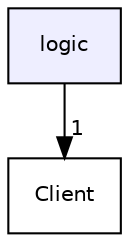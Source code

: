 digraph "logic" {
  compound=true
  node [ fontsize="10", fontname="Helvetica"];
  edge [ labelfontsize="10", labelfontname="Helvetica"];
  dir_0f9694b8de2575528c6c0ae9f79dda65 [shape=box, label="logic", style="filled", fillcolor="#eeeeff", pencolor="black", URL="dir_0f9694b8de2575528c6c0ae9f79dda65.html"];
  dir_922c588100a187620fdc1533bc178f73 [shape=box label="Client" URL="dir_922c588100a187620fdc1533bc178f73.html"];
  dir_0f9694b8de2575528c6c0ae9f79dda65->dir_922c588100a187620fdc1533bc178f73 [headlabel="1", labeldistance=1.5 headhref="dir_000010_000000.html"];
}
